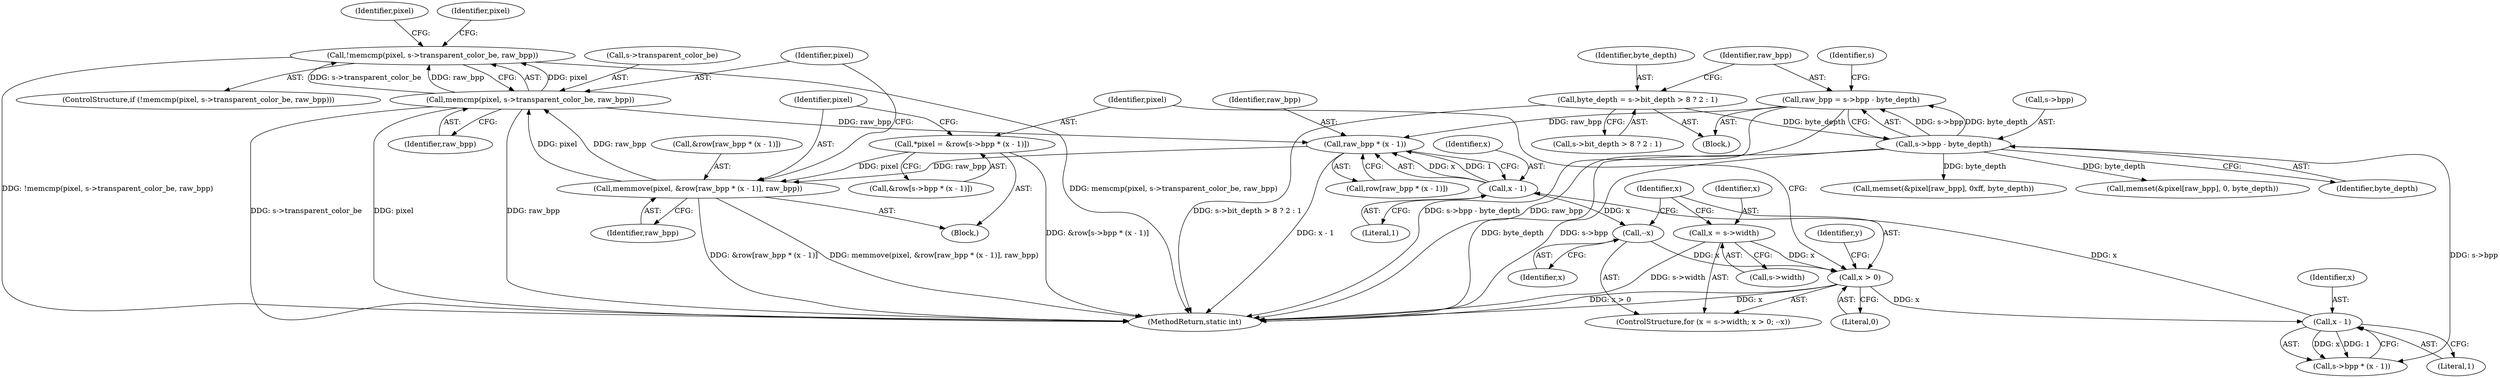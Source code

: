 digraph "0_FFmpeg_e477f09d0b3619f3d29173b2cd593e17e2d1978e@API" {
"1000670" [label="(Call,!memcmp(pixel, s->transparent_color_be, raw_bpp))"];
"1000671" [label="(Call,memcmp(pixel, s->transparent_color_be, raw_bpp))"];
"1000658" [label="(Call,memmove(pixel, &row[raw_bpp * (x - 1)], raw_bpp))"];
"1000646" [label="(Call,*pixel = &row[s->bpp * (x - 1)])"];
"1000663" [label="(Call,raw_bpp * (x - 1))"];
"1000593" [label="(Call,raw_bpp = s->bpp - byte_depth)"];
"1000595" [label="(Call,s->bpp - byte_depth)"];
"1000582" [label="(Call,byte_depth = s->bit_depth > 8 ? 2 : 1)"];
"1000665" [label="(Call,x - 1)"];
"1000655" [label="(Call,x - 1)"];
"1000639" [label="(Call,x > 0)"];
"1000642" [label="(Call,--x)"];
"1000634" [label="(Call,x = s->width)"];
"1000647" [label="(Identifier,pixel)"];
"1000651" [label="(Call,s->bpp * (x - 1))"];
"1000666" [label="(Identifier,x)"];
"1000639" [label="(Call,x > 0)"];
"1000646" [label="(Call,*pixel = &row[s->bpp * (x - 1)])"];
"1000687" [label="(Call,memset(&pixel[raw_bpp], 0xff, byte_depth))"];
"1000584" [label="(Call,s->bit_depth > 8 ? 2 : 1)"];
"1000663" [label="(Call,raw_bpp * (x - 1))"];
"1000661" [label="(Call,row[raw_bpp * (x - 1)])"];
"1000583" [label="(Identifier,byte_depth)"];
"1000641" [label="(Literal,0)"];
"1000667" [label="(Literal,1)"];
"1000670" [label="(Call,!memcmp(pixel, s->transparent_color_be, raw_bpp))"];
"1000656" [label="(Identifier,x)"];
"1000633" [label="(ControlStructure,for (x = s->width; x > 0; --x))"];
"1000640" [label="(Identifier,x)"];
"1000676" [label="(Identifier,raw_bpp)"];
"1000664" [label="(Identifier,raw_bpp)"];
"1000636" [label="(Call,s->width)"];
"1000690" [label="(Identifier,pixel)"];
"1000671" [label="(Call,memcmp(pixel, s->transparent_color_be, raw_bpp))"];
"1000659" [label="(Identifier,pixel)"];
"1000672" [label="(Identifier,pixel)"];
"1000582" [label="(Call,byte_depth = s->bit_depth > 8 ? 2 : 1)"];
"1000673" [label="(Call,s->transparent_color_be)"];
"1000665" [label="(Call,x - 1)"];
"1000657" [label="(Literal,1)"];
"1000678" [label="(Call,memset(&pixel[raw_bpp], 0, byte_depth))"];
"1000681" [label="(Identifier,pixel)"];
"1000580" [label="(Block,)"];
"1000593" [label="(Call,raw_bpp = s->bpp - byte_depth)"];
"1000642" [label="(Call,--x)"];
"1000634" [label="(Call,x = s->width)"];
"1000644" [label="(Block,)"];
"1000605" [label="(Identifier,s)"];
"1000658" [label="(Call,memmove(pixel, &row[raw_bpp * (x - 1)], raw_bpp))"];
"1000655" [label="(Call,x - 1)"];
"1000648" [label="(Call,&row[s->bpp * (x - 1)])"];
"1000660" [label="(Call,&row[raw_bpp * (x - 1)])"];
"1000599" [label="(Identifier,byte_depth)"];
"1000618" [label="(Identifier,y)"];
"1000669" [label="(ControlStructure,if (!memcmp(pixel, s->transparent_color_be, raw_bpp)))"];
"1000596" [label="(Call,s->bpp)"];
"1000635" [label="(Identifier,x)"];
"1000668" [label="(Identifier,raw_bpp)"];
"1000828" [label="(MethodReturn,static int)"];
"1000643" [label="(Identifier,x)"];
"1000595" [label="(Call,s->bpp - byte_depth)"];
"1000594" [label="(Identifier,raw_bpp)"];
"1000670" -> "1000669"  [label="AST: "];
"1000670" -> "1000671"  [label="CFG: "];
"1000671" -> "1000670"  [label="AST: "];
"1000681" -> "1000670"  [label="CFG: "];
"1000690" -> "1000670"  [label="CFG: "];
"1000670" -> "1000828"  [label="DDG: !memcmp(pixel, s->transparent_color_be, raw_bpp)"];
"1000670" -> "1000828"  [label="DDG: memcmp(pixel, s->transparent_color_be, raw_bpp)"];
"1000671" -> "1000670"  [label="DDG: pixel"];
"1000671" -> "1000670"  [label="DDG: s->transparent_color_be"];
"1000671" -> "1000670"  [label="DDG: raw_bpp"];
"1000671" -> "1000676"  [label="CFG: "];
"1000672" -> "1000671"  [label="AST: "];
"1000673" -> "1000671"  [label="AST: "];
"1000676" -> "1000671"  [label="AST: "];
"1000671" -> "1000828"  [label="DDG: raw_bpp"];
"1000671" -> "1000828"  [label="DDG: pixel"];
"1000671" -> "1000828"  [label="DDG: s->transparent_color_be"];
"1000671" -> "1000663"  [label="DDG: raw_bpp"];
"1000658" -> "1000671"  [label="DDG: pixel"];
"1000658" -> "1000671"  [label="DDG: raw_bpp"];
"1000658" -> "1000644"  [label="AST: "];
"1000658" -> "1000668"  [label="CFG: "];
"1000659" -> "1000658"  [label="AST: "];
"1000660" -> "1000658"  [label="AST: "];
"1000668" -> "1000658"  [label="AST: "];
"1000672" -> "1000658"  [label="CFG: "];
"1000658" -> "1000828"  [label="DDG: &row[raw_bpp * (x - 1)]"];
"1000658" -> "1000828"  [label="DDG: memmove(pixel, &row[raw_bpp * (x - 1)], raw_bpp)"];
"1000646" -> "1000658"  [label="DDG: pixel"];
"1000663" -> "1000658"  [label="DDG: raw_bpp"];
"1000646" -> "1000644"  [label="AST: "];
"1000646" -> "1000648"  [label="CFG: "];
"1000647" -> "1000646"  [label="AST: "];
"1000648" -> "1000646"  [label="AST: "];
"1000659" -> "1000646"  [label="CFG: "];
"1000646" -> "1000828"  [label="DDG: &row[s->bpp * (x - 1)]"];
"1000663" -> "1000661"  [label="AST: "];
"1000663" -> "1000665"  [label="CFG: "];
"1000664" -> "1000663"  [label="AST: "];
"1000665" -> "1000663"  [label="AST: "];
"1000661" -> "1000663"  [label="CFG: "];
"1000663" -> "1000828"  [label="DDG: x - 1"];
"1000593" -> "1000663"  [label="DDG: raw_bpp"];
"1000665" -> "1000663"  [label="DDG: x"];
"1000665" -> "1000663"  [label="DDG: 1"];
"1000593" -> "1000580"  [label="AST: "];
"1000593" -> "1000595"  [label="CFG: "];
"1000594" -> "1000593"  [label="AST: "];
"1000595" -> "1000593"  [label="AST: "];
"1000605" -> "1000593"  [label="CFG: "];
"1000593" -> "1000828"  [label="DDG: s->bpp - byte_depth"];
"1000593" -> "1000828"  [label="DDG: raw_bpp"];
"1000595" -> "1000593"  [label="DDG: s->bpp"];
"1000595" -> "1000593"  [label="DDG: byte_depth"];
"1000595" -> "1000599"  [label="CFG: "];
"1000596" -> "1000595"  [label="AST: "];
"1000599" -> "1000595"  [label="AST: "];
"1000595" -> "1000828"  [label="DDG: byte_depth"];
"1000595" -> "1000828"  [label="DDG: s->bpp"];
"1000582" -> "1000595"  [label="DDG: byte_depth"];
"1000595" -> "1000651"  [label="DDG: s->bpp"];
"1000595" -> "1000678"  [label="DDG: byte_depth"];
"1000595" -> "1000687"  [label="DDG: byte_depth"];
"1000582" -> "1000580"  [label="AST: "];
"1000582" -> "1000584"  [label="CFG: "];
"1000583" -> "1000582"  [label="AST: "];
"1000584" -> "1000582"  [label="AST: "];
"1000594" -> "1000582"  [label="CFG: "];
"1000582" -> "1000828"  [label="DDG: s->bit_depth > 8 ? 2 : 1"];
"1000665" -> "1000667"  [label="CFG: "];
"1000666" -> "1000665"  [label="AST: "];
"1000667" -> "1000665"  [label="AST: "];
"1000665" -> "1000642"  [label="DDG: x"];
"1000655" -> "1000665"  [label="DDG: x"];
"1000655" -> "1000651"  [label="AST: "];
"1000655" -> "1000657"  [label="CFG: "];
"1000656" -> "1000655"  [label="AST: "];
"1000657" -> "1000655"  [label="AST: "];
"1000651" -> "1000655"  [label="CFG: "];
"1000655" -> "1000651"  [label="DDG: x"];
"1000655" -> "1000651"  [label="DDG: 1"];
"1000639" -> "1000655"  [label="DDG: x"];
"1000639" -> "1000633"  [label="AST: "];
"1000639" -> "1000641"  [label="CFG: "];
"1000640" -> "1000639"  [label="AST: "];
"1000641" -> "1000639"  [label="AST: "];
"1000647" -> "1000639"  [label="CFG: "];
"1000618" -> "1000639"  [label="CFG: "];
"1000639" -> "1000828"  [label="DDG: x > 0"];
"1000639" -> "1000828"  [label="DDG: x"];
"1000642" -> "1000639"  [label="DDG: x"];
"1000634" -> "1000639"  [label="DDG: x"];
"1000642" -> "1000633"  [label="AST: "];
"1000642" -> "1000643"  [label="CFG: "];
"1000643" -> "1000642"  [label="AST: "];
"1000640" -> "1000642"  [label="CFG: "];
"1000634" -> "1000633"  [label="AST: "];
"1000634" -> "1000636"  [label="CFG: "];
"1000635" -> "1000634"  [label="AST: "];
"1000636" -> "1000634"  [label="AST: "];
"1000640" -> "1000634"  [label="CFG: "];
"1000634" -> "1000828"  [label="DDG: s->width"];
}

